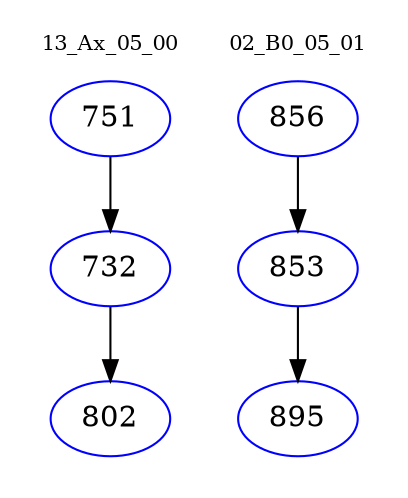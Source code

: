 digraph{
subgraph cluster_0 {
color = white
label = "13_Ax_05_00";
fontsize=10;
T0_751 [label="751", color="blue"]
T0_751 -> T0_732 [color="black"]
T0_732 [label="732", color="blue"]
T0_732 -> T0_802 [color="black"]
T0_802 [label="802", color="blue"]
}
subgraph cluster_1 {
color = white
label = "02_B0_05_01";
fontsize=10;
T1_856 [label="856", color="blue"]
T1_856 -> T1_853 [color="black"]
T1_853 [label="853", color="blue"]
T1_853 -> T1_895 [color="black"]
T1_895 [label="895", color="blue"]
}
}
